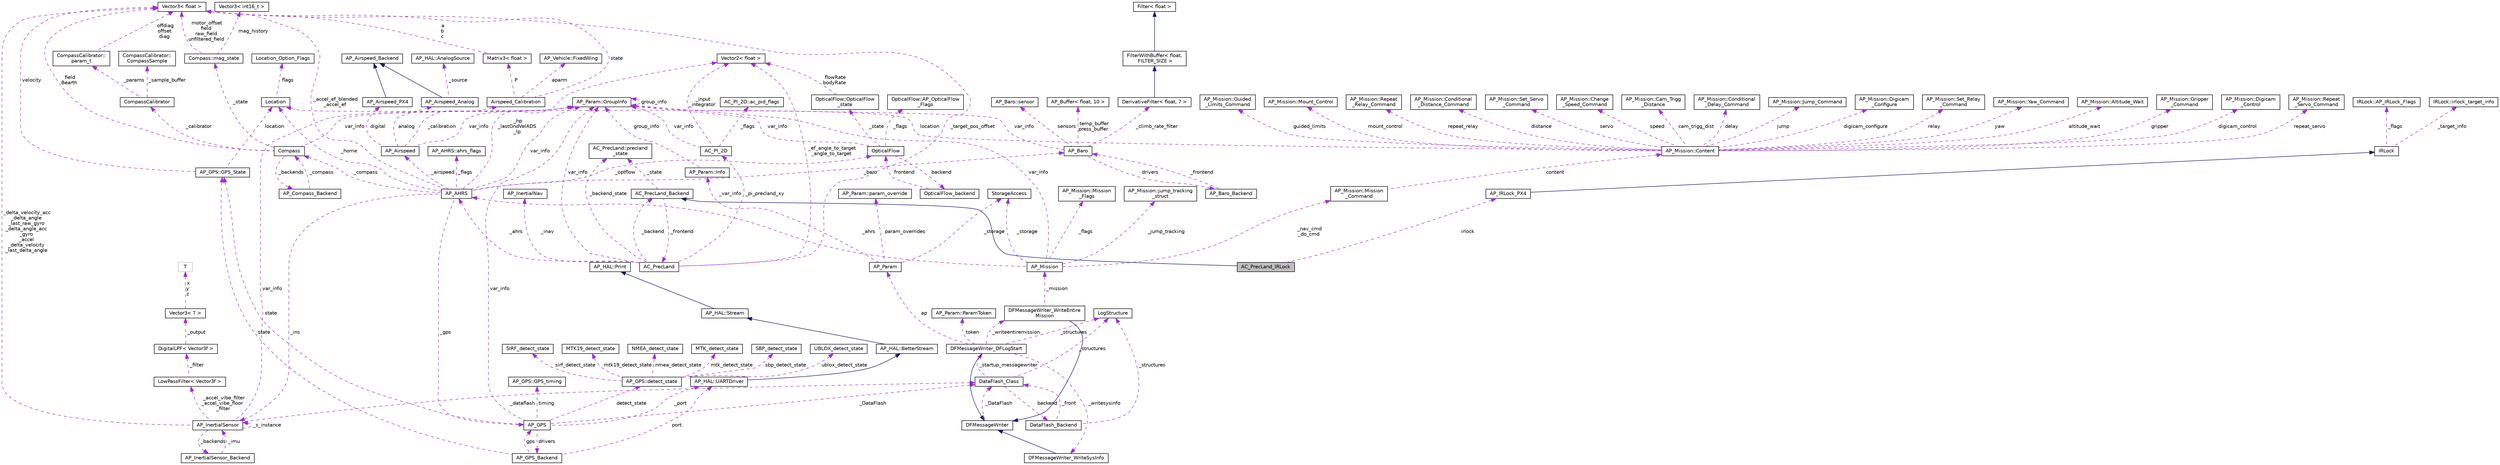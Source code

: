digraph "AC_PrecLand_IRLock"
{
 // INTERACTIVE_SVG=YES
  edge [fontname="Helvetica",fontsize="10",labelfontname="Helvetica",labelfontsize="10"];
  node [fontname="Helvetica",fontsize="10",shape=record];
  Node1 [label="AC_PrecLand_IRLock",height=0.2,width=0.4,color="black", fillcolor="grey75", style="filled", fontcolor="black"];
  Node2 -> Node1 [dir="back",color="midnightblue",fontsize="10",style="solid",fontname="Helvetica"];
  Node2 [label="AC_PrecLand_Backend",height=0.2,width=0.4,color="black", fillcolor="white", style="filled",URL="$classAC__PrecLand__Backend.html",tooltip="-*- tab-width: 4; Mode: C++; c-basic-offset: 4; indent-tabs-mode: nil -*- "];
  Node3 -> Node2 [dir="back",color="darkorchid3",fontsize="10",style="dashed",label=" _frontend" ,fontname="Helvetica"];
  Node3 [label="AC_PrecLand",height=0.2,width=0.4,color="black", fillcolor="white", style="filled",URL="$classAC__PrecLand.html"];
  Node2 -> Node3 [dir="back",color="darkorchid3",fontsize="10",style="dashed",label=" _backend" ,fontname="Helvetica"];
  Node4 -> Node3 [dir="back",color="darkorchid3",fontsize="10",style="dashed",label=" _pi_precland_xy" ,fontname="Helvetica"];
  Node4 [label="AC_PI_2D",height=0.2,width=0.4,color="black", fillcolor="white", style="filled",URL="$classAC__PI__2D.html",tooltip="Copter PID control class. "];
  Node5 -> Node4 [dir="back",color="darkorchid3",fontsize="10",style="dashed",label=" _flags" ,fontname="Helvetica"];
  Node5 [label="AC_PI_2D::ac_pid_flags",height=0.2,width=0.4,color="black", fillcolor="white", style="filled",URL="$structAC__PI__2D_1_1ac__pid__flags.html"];
  Node6 -> Node4 [dir="back",color="darkorchid3",fontsize="10",style="dashed",label=" var_info" ,fontname="Helvetica"];
  Node6 [label="AP_Param::GroupInfo",height=0.2,width=0.4,color="black", fillcolor="white", style="filled",URL="$structAP__Param_1_1GroupInfo.html"];
  Node6 -> Node6 [dir="back",color="darkorchid3",fontsize="10",style="dashed",label=" group_info" ,fontname="Helvetica"];
  Node7 -> Node4 [dir="back",color="darkorchid3",fontsize="10",style="dashed",label=" _input\n_integrator" ,fontname="Helvetica"];
  Node7 [label="Vector2\< float \>",height=0.2,width=0.4,color="black", fillcolor="white", style="filled",URL="$structVector2.html"];
  Node6 -> Node3 [dir="back",color="darkorchid3",fontsize="10",style="dashed",label=" var_info" ,fontname="Helvetica"];
  Node8 -> Node3 [dir="back",color="darkorchid3",fontsize="10",style="dashed",label=" _target_pos_offset" ,fontname="Helvetica"];
  Node8 [label="Vector3\< float \>",height=0.2,width=0.4,color="black", fillcolor="white", style="filled",URL="$classVector3.html"];
  Node7 -> Node3 [dir="back",color="darkorchid3",fontsize="10",style="dashed",label=" _ef_angle_to_target\n_angle_to_target" ,fontname="Helvetica"];
  Node9 -> Node3 [dir="back",color="darkorchid3",fontsize="10",style="dashed",label=" _backend_state" ,fontname="Helvetica"];
  Node9 [label="AC_PrecLand::precland\l_state",height=0.2,width=0.4,color="black", fillcolor="white", style="filled",URL="$structAC__PrecLand_1_1precland__state.html"];
  Node10 -> Node3 [dir="back",color="darkorchid3",fontsize="10",style="dashed",label=" _ahrs" ,fontname="Helvetica"];
  Node10 [label="AP_AHRS",height=0.2,width=0.4,color="black", fillcolor="white", style="filled",URL="$classAP__AHRS.html"];
  Node11 -> Node10 [dir="back",color="darkorchid3",fontsize="10",style="dashed",label=" _flags" ,fontname="Helvetica"];
  Node11 [label="AP_AHRS::ahrs_flags",height=0.2,width=0.4,color="black", fillcolor="white", style="filled",URL="$structAP__AHRS_1_1ahrs__flags.html"];
  Node12 -> Node10 [dir="back",color="darkorchid3",fontsize="10",style="dashed",label=" _baro" ,fontname="Helvetica"];
  Node12 [label="AP_Baro",height=0.2,width=0.4,color="black", fillcolor="white", style="filled",URL="$classAP__Baro.html"];
  Node13 -> Node12 [dir="back",color="darkorchid3",fontsize="10",style="dashed",label=" sensors" ,fontname="Helvetica"];
  Node13 [label="AP_Baro::sensor",height=0.2,width=0.4,color="black", fillcolor="white", style="filled",URL="$structAP__Baro_1_1sensor.html"];
  Node14 -> Node12 [dir="back",color="darkorchid3",fontsize="10",style="dashed",label=" temp_buffer\npress_buffer" ,fontname="Helvetica"];
  Node14 [label="AP_Buffer\< float, 10 \>",height=0.2,width=0.4,color="black", fillcolor="white", style="filled",URL="$classAP__Buffer.html"];
  Node15 -> Node12 [dir="back",color="darkorchid3",fontsize="10",style="dashed",label=" _climb_rate_filter" ,fontname="Helvetica"];
  Node15 [label="DerivativeFilter\< float, 7 \>",height=0.2,width=0.4,color="black", fillcolor="white", style="filled",URL="$classDerivativeFilter.html"];
  Node16 -> Node15 [dir="back",color="midnightblue",fontsize="10",style="solid",fontname="Helvetica"];
  Node16 [label="FilterWithBuffer\< float,\l FILTER_SIZE \>",height=0.2,width=0.4,color="black", fillcolor="white", style="filled",URL="$classFilterWithBuffer.html"];
  Node17 -> Node16 [dir="back",color="midnightblue",fontsize="10",style="solid",fontname="Helvetica"];
  Node17 [label="Filter\< float \>",height=0.2,width=0.4,color="black", fillcolor="white", style="filled",URL="$classFilter.html"];
  Node6 -> Node12 [dir="back",color="darkorchid3",fontsize="10",style="dashed",label=" var_info" ,fontname="Helvetica"];
  Node18 -> Node12 [dir="back",color="darkorchid3",fontsize="10",style="dashed",label=" drivers" ,fontname="Helvetica"];
  Node18 [label="AP_Baro_Backend",height=0.2,width=0.4,color="black", fillcolor="white", style="filled",URL="$classAP__Baro__Backend.html",tooltip="-*- tab-width: 4; Mode: C++; c-basic-offset: 4; indent-tabs-mode: nil -*- "];
  Node12 -> Node18 [dir="back",color="darkorchid3",fontsize="10",style="dashed",label=" _frontend" ,fontname="Helvetica"];
  Node19 -> Node10 [dir="back",color="darkorchid3",fontsize="10",style="dashed",label=" _optflow" ,fontname="Helvetica"];
  Node19 [label="OpticalFlow",height=0.2,width=0.4,color="black", fillcolor="white", style="filled",URL="$classOpticalFlow.html"];
  Node6 -> Node19 [dir="back",color="darkorchid3",fontsize="10",style="dashed",label=" var_info" ,fontname="Helvetica"];
  Node20 -> Node19 [dir="back",color="darkorchid3",fontsize="10",style="dashed",label=" _state" ,fontname="Helvetica"];
  Node20 [label="OpticalFlow::OpticalFlow\l_state",height=0.2,width=0.4,color="black", fillcolor="white", style="filled",URL="$structOpticalFlow_1_1OpticalFlow__state.html"];
  Node7 -> Node20 [dir="back",color="darkorchid3",fontsize="10",style="dashed",label=" flowRate\nbodyRate" ,fontname="Helvetica"];
  Node21 -> Node19 [dir="back",color="darkorchid3",fontsize="10",style="dashed",label=" backend" ,fontname="Helvetica"];
  Node21 [label="OpticalFlow_backend",height=0.2,width=0.4,color="black", fillcolor="white", style="filled",URL="$classOpticalFlow__backend.html"];
  Node19 -> Node21 [dir="back",color="darkorchid3",fontsize="10",style="dashed",label=" frontend" ,fontname="Helvetica"];
  Node22 -> Node19 [dir="back",color="darkorchid3",fontsize="10",style="dashed",label=" _flags" ,fontname="Helvetica"];
  Node22 [label="OpticalFlow::AP_OpticalFlow\l_Flags",height=0.2,width=0.4,color="black", fillcolor="white", style="filled",URL="$structOpticalFlow_1_1AP__OpticalFlow__Flags.html"];
  Node6 -> Node10 [dir="back",color="darkorchid3",fontsize="10",style="dashed",label=" var_info" ,fontname="Helvetica"];
  Node8 -> Node10 [dir="back",color="darkorchid3",fontsize="10",style="dashed",label=" _accel_ef_blended\n_accel_ef" ,fontname="Helvetica"];
  Node23 -> Node10 [dir="back",color="darkorchid3",fontsize="10",style="dashed",label=" _ins" ,fontname="Helvetica"];
  Node23 [label="AP_InertialSensor",height=0.2,width=0.4,color="black", fillcolor="white", style="filled",URL="$classAP__InertialSensor.html"];
  Node24 -> Node23 [dir="back",color="darkorchid3",fontsize="10",style="dashed",label=" _accel_vibe_filter\n_accel_vibe_floor\l_filter" ,fontname="Helvetica"];
  Node24 [label="LowPassFilter\< Vector3f \>",height=0.2,width=0.4,color="black", fillcolor="white", style="filled",URL="$classLowPassFilter.html"];
  Node25 -> Node24 [dir="back",color="darkorchid3",fontsize="10",style="dashed",label=" _filter" ,fontname="Helvetica"];
  Node25 [label="DigitalLPF\< Vector3f \>",height=0.2,width=0.4,color="black", fillcolor="white", style="filled",URL="$classDigitalLPF.html"];
  Node26 -> Node25 [dir="back",color="darkorchid3",fontsize="10",style="dashed",label=" _output" ,fontname="Helvetica"];
  Node26 [label="Vector3\< T \>",height=0.2,width=0.4,color="black", fillcolor="white", style="filled",URL="$classVector3.html"];
  Node27 -> Node26 [dir="back",color="darkorchid3",fontsize="10",style="dashed",label=" x\ny\nz" ,fontname="Helvetica"];
  Node27 [label="T",height=0.2,width=0.4,color="grey75", fillcolor="white", style="filled"];
  Node28 -> Node23 [dir="back",color="darkorchid3",fontsize="10",style="dashed",label=" _backends" ,fontname="Helvetica"];
  Node28 [label="AP_InertialSensor_Backend",height=0.2,width=0.4,color="black", fillcolor="white", style="filled",URL="$classAP__InertialSensor__Backend.html"];
  Node23 -> Node28 [dir="back",color="darkorchid3",fontsize="10",style="dashed",label=" _imu" ,fontname="Helvetica"];
  Node29 -> Node23 [dir="back",color="darkorchid3",fontsize="10",style="dashed",label=" _dataflash" ,fontname="Helvetica"];
  Node29 [label="DataFlash_Class",height=0.2,width=0.4,color="black", fillcolor="white", style="filled",URL="$classDataFlash__Class.html"];
  Node30 -> Node29 [dir="back",color="darkorchid3",fontsize="10",style="dashed",label=" _structures" ,fontname="Helvetica"];
  Node30 [label="LogStructure",height=0.2,width=0.4,color="black", fillcolor="white", style="filled",URL="$structLogStructure.html"];
  Node31 -> Node29 [dir="back",color="darkorchid3",fontsize="10",style="dashed",label=" backend" ,fontname="Helvetica"];
  Node31 [label="DataFlash_Backend",height=0.2,width=0.4,color="black", fillcolor="white", style="filled",URL="$classDataFlash__Backend.html"];
  Node30 -> Node31 [dir="back",color="darkorchid3",fontsize="10",style="dashed",label=" _structures" ,fontname="Helvetica"];
  Node29 -> Node31 [dir="back",color="darkorchid3",fontsize="10",style="dashed",label=" _front" ,fontname="Helvetica"];
  Node32 -> Node29 [dir="back",color="darkorchid3",fontsize="10",style="dashed",label=" _startup_messagewriter" ,fontname="Helvetica"];
  Node32 [label="DFMessageWriter_DFLogStart",height=0.2,width=0.4,color="black", fillcolor="white", style="filled",URL="$classDFMessageWriter__DFLogStart.html"];
  Node33 -> Node32 [dir="back",color="midnightblue",fontsize="10",style="solid",fontname="Helvetica"];
  Node33 [label="DFMessageWriter",height=0.2,width=0.4,color="black", fillcolor="white", style="filled",URL="$classDFMessageWriter.html"];
  Node29 -> Node33 [dir="back",color="darkorchid3",fontsize="10",style="dashed",label=" _DataFlash" ,fontname="Helvetica"];
  Node34 -> Node32 [dir="back",color="darkorchid3",fontsize="10",style="dashed",label=" _writeentiremission" ,fontname="Helvetica"];
  Node34 [label="DFMessageWriter_WriteEntire\lMission",height=0.2,width=0.4,color="black", fillcolor="white", style="filled",URL="$classDFMessageWriter__WriteEntireMission.html"];
  Node33 -> Node34 [dir="back",color="midnightblue",fontsize="10",style="solid",fontname="Helvetica"];
  Node35 -> Node34 [dir="back",color="darkorchid3",fontsize="10",style="dashed",label=" _mission" ,fontname="Helvetica"];
  Node35 [label="AP_Mission",height=0.2,width=0.4,color="black", fillcolor="white", style="filled",URL="$classAP__Mission.html",tooltip="Object managing Mission. "];
  Node36 -> Node35 [dir="back",color="darkorchid3",fontsize="10",style="dashed",label=" _storage" ,fontname="Helvetica"];
  Node36 [label="StorageAccess",height=0.2,width=0.4,color="black", fillcolor="white", style="filled",URL="$classStorageAccess.html"];
  Node37 -> Node35 [dir="back",color="darkorchid3",fontsize="10",style="dashed",label=" _nav_cmd\n_do_cmd" ,fontname="Helvetica"];
  Node37 [label="AP_Mission::Mission\l_Command",height=0.2,width=0.4,color="black", fillcolor="white", style="filled",URL="$structAP__Mission_1_1Mission__Command.html"];
  Node38 -> Node37 [dir="back",color="darkorchid3",fontsize="10",style="dashed",label=" content" ,fontname="Helvetica"];
  Node38 [label="AP_Mission::Content",height=0.2,width=0.4,color="black", fillcolor="white", style="filled",URL="$unionAP__Mission_1_1Content.html"];
  Node39 -> Node38 [dir="back",color="darkorchid3",fontsize="10",style="dashed",label=" guided_limits" ,fontname="Helvetica"];
  Node39 [label="AP_Mission::Guided\l_Limits_Command",height=0.2,width=0.4,color="black", fillcolor="white", style="filled",URL="$structAP__Mission_1_1Guided__Limits__Command.html"];
  Node40 -> Node38 [dir="back",color="darkorchid3",fontsize="10",style="dashed",label=" mount_control" ,fontname="Helvetica"];
  Node40 [label="AP_Mission::Mount_Control",height=0.2,width=0.4,color="black", fillcolor="white", style="filled",URL="$structAP__Mission_1_1Mount__Control.html"];
  Node41 -> Node38 [dir="back",color="darkorchid3",fontsize="10",style="dashed",label=" repeat_relay" ,fontname="Helvetica"];
  Node41 [label="AP_Mission::Repeat\l_Relay_Command",height=0.2,width=0.4,color="black", fillcolor="white", style="filled",URL="$structAP__Mission_1_1Repeat__Relay__Command.html"];
  Node42 -> Node38 [dir="back",color="darkorchid3",fontsize="10",style="dashed",label=" distance" ,fontname="Helvetica"];
  Node42 [label="AP_Mission::Conditional\l_Distance_Command",height=0.2,width=0.4,color="black", fillcolor="white", style="filled",URL="$structAP__Mission_1_1Conditional__Distance__Command.html"];
  Node43 -> Node38 [dir="back",color="darkorchid3",fontsize="10",style="dashed",label=" servo" ,fontname="Helvetica"];
  Node43 [label="AP_Mission::Set_Servo\l_Command",height=0.2,width=0.4,color="black", fillcolor="white", style="filled",URL="$structAP__Mission_1_1Set__Servo__Command.html"];
  Node44 -> Node38 [dir="back",color="darkorchid3",fontsize="10",style="dashed",label=" speed" ,fontname="Helvetica"];
  Node44 [label="AP_Mission::Change\l_Speed_Command",height=0.2,width=0.4,color="black", fillcolor="white", style="filled",URL="$structAP__Mission_1_1Change__Speed__Command.html"];
  Node45 -> Node38 [dir="back",color="darkorchid3",fontsize="10",style="dashed",label=" cam_trigg_dist" ,fontname="Helvetica"];
  Node45 [label="AP_Mission::Cam_Trigg\l_Distance",height=0.2,width=0.4,color="black", fillcolor="white", style="filled",URL="$structAP__Mission_1_1Cam__Trigg__Distance.html"];
  Node46 -> Node38 [dir="back",color="darkorchid3",fontsize="10",style="dashed",label=" delay" ,fontname="Helvetica"];
  Node46 [label="AP_Mission::Conditional\l_Delay_Command",height=0.2,width=0.4,color="black", fillcolor="white", style="filled",URL="$structAP__Mission_1_1Conditional__Delay__Command.html"];
  Node47 -> Node38 [dir="back",color="darkorchid3",fontsize="10",style="dashed",label=" jump" ,fontname="Helvetica"];
  Node47 [label="AP_Mission::Jump_Command",height=0.2,width=0.4,color="black", fillcolor="white", style="filled",URL="$structAP__Mission_1_1Jump__Command.html"];
  Node48 -> Node38 [dir="back",color="darkorchid3",fontsize="10",style="dashed",label=" location" ,fontname="Helvetica"];
  Node48 [label="Location",height=0.2,width=0.4,color="black", fillcolor="white", style="filled",URL="$structLocation.html"];
  Node49 -> Node48 [dir="back",color="darkorchid3",fontsize="10",style="dashed",label=" flags" ,fontname="Helvetica"];
  Node49 [label="Location_Option_Flags",height=0.2,width=0.4,color="black", fillcolor="white", style="filled",URL="$structLocation__Option__Flags.html"];
  Node50 -> Node38 [dir="back",color="darkorchid3",fontsize="10",style="dashed",label=" digicam_configure" ,fontname="Helvetica"];
  Node50 [label="AP_Mission::Digicam\l_Configure",height=0.2,width=0.4,color="black", fillcolor="white", style="filled",URL="$structAP__Mission_1_1Digicam__Configure.html"];
  Node51 -> Node38 [dir="back",color="darkorchid3",fontsize="10",style="dashed",label=" relay" ,fontname="Helvetica"];
  Node51 [label="AP_Mission::Set_Relay\l_Command",height=0.2,width=0.4,color="black", fillcolor="white", style="filled",URL="$structAP__Mission_1_1Set__Relay__Command.html"];
  Node52 -> Node38 [dir="back",color="darkorchid3",fontsize="10",style="dashed",label=" yaw" ,fontname="Helvetica"];
  Node52 [label="AP_Mission::Yaw_Command",height=0.2,width=0.4,color="black", fillcolor="white", style="filled",URL="$structAP__Mission_1_1Yaw__Command.html"];
  Node53 -> Node38 [dir="back",color="darkorchid3",fontsize="10",style="dashed",label=" altitude_wait" ,fontname="Helvetica"];
  Node53 [label="AP_Mission::Altitude_Wait",height=0.2,width=0.4,color="black", fillcolor="white", style="filled",URL="$structAP__Mission_1_1Altitude__Wait.html"];
  Node54 -> Node38 [dir="back",color="darkorchid3",fontsize="10",style="dashed",label=" gripper" ,fontname="Helvetica"];
  Node54 [label="AP_Mission::Gripper\l_Command",height=0.2,width=0.4,color="black", fillcolor="white", style="filled",URL="$structAP__Mission_1_1Gripper__Command.html"];
  Node55 -> Node38 [dir="back",color="darkorchid3",fontsize="10",style="dashed",label=" digicam_control" ,fontname="Helvetica"];
  Node55 [label="AP_Mission::Digicam\l_Control",height=0.2,width=0.4,color="black", fillcolor="white", style="filled",URL="$structAP__Mission_1_1Digicam__Control.html"];
  Node56 -> Node38 [dir="back",color="darkorchid3",fontsize="10",style="dashed",label=" repeat_servo" ,fontname="Helvetica"];
  Node56 [label="AP_Mission::Repeat\l_Servo_Command",height=0.2,width=0.4,color="black", fillcolor="white", style="filled",URL="$structAP__Mission_1_1Repeat__Servo__Command.html"];
  Node6 -> Node35 [dir="back",color="darkorchid3",fontsize="10",style="dashed",label=" var_info" ,fontname="Helvetica"];
  Node57 -> Node35 [dir="back",color="darkorchid3",fontsize="10",style="dashed",label=" _flags" ,fontname="Helvetica"];
  Node57 [label="AP_Mission::Mission\l_Flags",height=0.2,width=0.4,color="black", fillcolor="white", style="filled",URL="$structAP__Mission_1_1Mission__Flags.html"];
  Node10 -> Node35 [dir="back",color="darkorchid3",fontsize="10",style="dashed",label=" _ahrs" ,fontname="Helvetica"];
  Node58 -> Node35 [dir="back",color="darkorchid3",fontsize="10",style="dashed",label=" _jump_tracking" ,fontname="Helvetica"];
  Node58 [label="AP_Mission::jump_tracking\l_struct",height=0.2,width=0.4,color="black", fillcolor="white", style="filled",URL="$structAP__Mission_1_1jump__tracking__struct.html"];
  Node59 -> Node32 [dir="back",color="darkorchid3",fontsize="10",style="dashed",label=" _writesysinfo" ,fontname="Helvetica"];
  Node59 [label="DFMessageWriter_WriteSysInfo",height=0.2,width=0.4,color="black", fillcolor="white", style="filled",URL="$classDFMessageWriter__WriteSysInfo.html"];
  Node33 -> Node59 [dir="back",color="midnightblue",fontsize="10",style="solid",fontname="Helvetica"];
  Node60 -> Node32 [dir="back",color="darkorchid3",fontsize="10",style="dashed",label=" token" ,fontname="Helvetica"];
  Node60 [label="AP_Param::ParamToken",height=0.2,width=0.4,color="black", fillcolor="white", style="filled",URL="$structAP__Param_1_1ParamToken.html"];
  Node30 -> Node32 [dir="back",color="darkorchid3",fontsize="10",style="dashed",label=" _structures" ,fontname="Helvetica"];
  Node61 -> Node32 [dir="back",color="darkorchid3",fontsize="10",style="dashed",label=" ap" ,fontname="Helvetica"];
  Node61 [label="AP_Param",height=0.2,width=0.4,color="black", fillcolor="white", style="filled",URL="$classAP__Param.html"];
  Node36 -> Node61 [dir="back",color="darkorchid3",fontsize="10",style="dashed",label=" _storage" ,fontname="Helvetica"];
  Node62 -> Node61 [dir="back",color="darkorchid3",fontsize="10",style="dashed",label=" _var_info" ,fontname="Helvetica"];
  Node62 [label="AP_Param::Info",height=0.2,width=0.4,color="black", fillcolor="white", style="filled",URL="$structAP__Param_1_1Info.html"];
  Node6 -> Node62 [dir="back",color="darkorchid3",fontsize="10",style="dashed",label=" group_info" ,fontname="Helvetica"];
  Node63 -> Node61 [dir="back",color="darkorchid3",fontsize="10",style="dashed",label=" param_overrides" ,fontname="Helvetica"];
  Node63 [label="AP_Param::param_override",height=0.2,width=0.4,color="black", fillcolor="white", style="filled",URL="$structAP__Param_1_1param__override.html"];
  Node6 -> Node23 [dir="back",color="darkorchid3",fontsize="10",style="dashed",label=" var_info" ,fontname="Helvetica"];
  Node23 -> Node23 [dir="back",color="darkorchid3",fontsize="10",style="dashed",label=" _s_instance" ,fontname="Helvetica"];
  Node8 -> Node23 [dir="back",color="darkorchid3",fontsize="10",style="dashed",label=" _delta_velocity_acc\n_delta_angle\n_last_raw_gyro\n_delta_angle_acc\n_gyro\n_accel\n_delta_velocity\n_last_delta_angle" ,fontname="Helvetica"];
  Node64 -> Node10 [dir="back",color="darkorchid3",fontsize="10",style="dashed",label=" _airspeed" ,fontname="Helvetica"];
  Node64 [label="AP_Airspeed",height=0.2,width=0.4,color="black", fillcolor="white", style="filled",URL="$classAP__Airspeed.html"];
  Node65 -> Node64 [dir="back",color="darkorchid3",fontsize="10",style="dashed",label=" analog" ,fontname="Helvetica"];
  Node65 [label="AP_Airspeed_Analog",height=0.2,width=0.4,color="black", fillcolor="white", style="filled",URL="$classAP__Airspeed__Analog.html",tooltip="-*- tab-width: 4; Mode: C++; c-basic-offset: 4; indent-tabs-mode: nil -*- "];
  Node66 -> Node65 [dir="back",color="midnightblue",fontsize="10",style="solid",fontname="Helvetica"];
  Node66 [label="AP_Airspeed_Backend",height=0.2,width=0.4,color="black", fillcolor="white", style="filled",URL="$classAP__Airspeed__Backend.html",tooltip="-*- tab-width: 4; Mode: C++; c-basic-offset: 4; indent-tabs-mode: nil -*- "];
  Node67 -> Node65 [dir="back",color="darkorchid3",fontsize="10",style="dashed",label=" _source" ,fontname="Helvetica"];
  Node67 [label="AP_HAL::AnalogSource",height=0.2,width=0.4,color="black", fillcolor="white", style="filled",URL="$classAP__HAL_1_1AnalogSource.html"];
  Node6 -> Node64 [dir="back",color="darkorchid3",fontsize="10",style="dashed",label=" var_info" ,fontname="Helvetica"];
  Node68 -> Node64 [dir="back",color="darkorchid3",fontsize="10",style="dashed",label=" digital" ,fontname="Helvetica"];
  Node68 [label="AP_Airspeed_PX4",height=0.2,width=0.4,color="black", fillcolor="white", style="filled",URL="$classAP__Airspeed__PX4.html",tooltip="-*- tab-width: 4; Mode: C++; c-basic-offset: 4; indent-tabs-mode: nil -*- "];
  Node66 -> Node68 [dir="back",color="midnightblue",fontsize="10",style="solid",fontname="Helvetica"];
  Node69 -> Node64 [dir="back",color="darkorchid3",fontsize="10",style="dashed",label=" _calibration" ,fontname="Helvetica"];
  Node69 [label="Airspeed_Calibration",height=0.2,width=0.4,color="black", fillcolor="white", style="filled",URL="$classAirspeed__Calibration.html",tooltip="-*- tab-width: 4; Mode: C++; c-basic-offset: 4; indent-tabs-mode: nil -*- "];
  Node70 -> Node69 [dir="back",color="darkorchid3",fontsize="10",style="dashed",label=" P" ,fontname="Helvetica"];
  Node70 [label="Matrix3\< float \>",height=0.2,width=0.4,color="black", fillcolor="white", style="filled",URL="$classMatrix3.html"];
  Node8 -> Node70 [dir="back",color="darkorchid3",fontsize="10",style="dashed",label=" a\nb\nc" ,fontname="Helvetica"];
  Node8 -> Node69 [dir="back",color="darkorchid3",fontsize="10",style="dashed",label=" state" ,fontname="Helvetica"];
  Node71 -> Node69 [dir="back",color="darkorchid3",fontsize="10",style="dashed",label=" aparm" ,fontname="Helvetica"];
  Node71 [label="AP_Vehicle::FixedWing",height=0.2,width=0.4,color="black", fillcolor="white", style="filled",URL="$structAP__Vehicle_1_1FixedWing.html"];
  Node7 -> Node10 [dir="back",color="darkorchid3",fontsize="10",style="dashed",label=" _hp\n_lastGndVelADS\n_lp" ,fontname="Helvetica"];
  Node72 -> Node10 [dir="back",color="darkorchid3",fontsize="10",style="dashed",label=" _gps" ,fontname="Helvetica"];
  Node72 [label="AP_GPS",height=0.2,width=0.4,color="black", fillcolor="white", style="filled",URL="$classAP__GPS.html"];
  Node73 -> Node72 [dir="back",color="darkorchid3",fontsize="10",style="dashed",label=" detect_state" ,fontname="Helvetica"];
  Node73 [label="AP_GPS::detect_state",height=0.2,width=0.4,color="black", fillcolor="white", style="filled",URL="$structAP__GPS_1_1detect__state.html"];
  Node74 -> Node73 [dir="back",color="darkorchid3",fontsize="10",style="dashed",label=" sbp_detect_state" ,fontname="Helvetica"];
  Node74 [label="SBP_detect_state",height=0.2,width=0.4,color="black", fillcolor="white", style="filled",URL="$structSBP__detect__state.html"];
  Node75 -> Node73 [dir="back",color="darkorchid3",fontsize="10",style="dashed",label=" ublox_detect_state" ,fontname="Helvetica"];
  Node75 [label="UBLOX_detect_state",height=0.2,width=0.4,color="black", fillcolor="white", style="filled",URL="$structUBLOX__detect__state.html"];
  Node76 -> Node73 [dir="back",color="darkorchid3",fontsize="10",style="dashed",label=" sirf_detect_state" ,fontname="Helvetica"];
  Node76 [label="SIRF_detect_state",height=0.2,width=0.4,color="black", fillcolor="white", style="filled",URL="$structSIRF__detect__state.html"];
  Node77 -> Node73 [dir="back",color="darkorchid3",fontsize="10",style="dashed",label=" mtk19_detect_state" ,fontname="Helvetica"];
  Node77 [label="MTK19_detect_state",height=0.2,width=0.4,color="black", fillcolor="white", style="filled",URL="$structMTK19__detect__state.html"];
  Node78 -> Node73 [dir="back",color="darkorchid3",fontsize="10",style="dashed",label=" nmea_detect_state" ,fontname="Helvetica"];
  Node78 [label="NMEA_detect_state",height=0.2,width=0.4,color="black", fillcolor="white", style="filled",URL="$structNMEA__detect__state.html"];
  Node79 -> Node73 [dir="back",color="darkorchid3",fontsize="10",style="dashed",label=" mtk_detect_state" ,fontname="Helvetica"];
  Node79 [label="MTK_detect_state",height=0.2,width=0.4,color="black", fillcolor="white", style="filled",URL="$structMTK__detect__state.html"];
  Node80 -> Node72 [dir="back",color="darkorchid3",fontsize="10",style="dashed",label=" timing" ,fontname="Helvetica"];
  Node80 [label="AP_GPS::GPS_timing",height=0.2,width=0.4,color="black", fillcolor="white", style="filled",URL="$structAP__GPS_1_1GPS__timing.html"];
  Node81 -> Node72 [dir="back",color="darkorchid3",fontsize="10",style="dashed",label=" drivers" ,fontname="Helvetica"];
  Node81 [label="AP_GPS_Backend",height=0.2,width=0.4,color="black", fillcolor="white", style="filled",URL="$classAP__GPS__Backend.html"];
  Node82 -> Node81 [dir="back",color="darkorchid3",fontsize="10",style="dashed",label=" port" ,fontname="Helvetica"];
  Node82 [label="AP_HAL::UARTDriver",height=0.2,width=0.4,color="black", fillcolor="white", style="filled",URL="$classAP__HAL_1_1UARTDriver.html"];
  Node83 -> Node82 [dir="back",color="midnightblue",fontsize="10",style="solid",fontname="Helvetica"];
  Node83 [label="AP_HAL::BetterStream",height=0.2,width=0.4,color="black", fillcolor="white", style="filled",URL="$classAP__HAL_1_1BetterStream.html"];
  Node84 -> Node83 [dir="back",color="midnightblue",fontsize="10",style="solid",fontname="Helvetica"];
  Node84 [label="AP_HAL::Stream",height=0.2,width=0.4,color="black", fillcolor="white", style="filled",URL="$classAP__HAL_1_1Stream.html"];
  Node85 -> Node84 [dir="back",color="midnightblue",fontsize="10",style="solid",fontname="Helvetica"];
  Node85 [label="AP_HAL::Print",height=0.2,width=0.4,color="black", fillcolor="white", style="filled",URL="$classAP__HAL_1_1Print.html"];
  Node72 -> Node81 [dir="back",color="darkorchid3",fontsize="10",style="dashed",label=" gps" ,fontname="Helvetica"];
  Node86 -> Node81 [dir="back",color="darkorchid3",fontsize="10",style="dashed",label=" state" ,fontname="Helvetica"];
  Node86 [label="AP_GPS::GPS_State",height=0.2,width=0.4,color="black", fillcolor="white", style="filled",URL="$structAP__GPS_1_1GPS__State.html"];
  Node8 -> Node86 [dir="back",color="darkorchid3",fontsize="10",style="dashed",label=" velocity" ,fontname="Helvetica"];
  Node48 -> Node86 [dir="back",color="darkorchid3",fontsize="10",style="dashed",label=" location" ,fontname="Helvetica"];
  Node29 -> Node72 [dir="back",color="darkorchid3",fontsize="10",style="dashed",label=" _DataFlash" ,fontname="Helvetica"];
  Node82 -> Node72 [dir="back",color="darkorchid3",fontsize="10",style="dashed",label=" _port" ,fontname="Helvetica"];
  Node6 -> Node72 [dir="back",color="darkorchid3",fontsize="10",style="dashed",label=" var_info" ,fontname="Helvetica"];
  Node86 -> Node72 [dir="back",color="darkorchid3",fontsize="10",style="dashed",label=" state" ,fontname="Helvetica"];
  Node48 -> Node10 [dir="back",color="darkorchid3",fontsize="10",style="dashed",label=" _home" ,fontname="Helvetica"];
  Node87 -> Node10 [dir="back",color="darkorchid3",fontsize="10",style="dashed",label=" _compass" ,fontname="Helvetica"];
  Node87 [label="Compass",height=0.2,width=0.4,color="black", fillcolor="white", style="filled",URL="$classCompass.html"];
  Node6 -> Node87 [dir="back",color="darkorchid3",fontsize="10",style="dashed",label=" var_info" ,fontname="Helvetica"];
  Node8 -> Node87 [dir="back",color="darkorchid3",fontsize="10",style="dashed",label=" field\nBearth" ,fontname="Helvetica"];
  Node88 -> Node87 [dir="back",color="darkorchid3",fontsize="10",style="dashed",label=" _calibrator" ,fontname="Helvetica"];
  Node88 [label="CompassCalibrator",height=0.2,width=0.4,color="black", fillcolor="white", style="filled",URL="$classCompassCalibrator.html"];
  Node89 -> Node88 [dir="back",color="darkorchid3",fontsize="10",style="dashed",label=" _params" ,fontname="Helvetica"];
  Node89 [label="CompassCalibrator::\lparam_t",height=0.2,width=0.4,color="black", fillcolor="white", style="filled",URL="$classCompassCalibrator_1_1param__t.html"];
  Node8 -> Node89 [dir="back",color="darkorchid3",fontsize="10",style="dashed",label=" offdiag\noffset\ndiag" ,fontname="Helvetica"];
  Node90 -> Node88 [dir="back",color="darkorchid3",fontsize="10",style="dashed",label=" _sample_buffer" ,fontname="Helvetica"];
  Node90 [label="CompassCalibrator::\lCompassSample",height=0.2,width=0.4,color="black", fillcolor="white", style="filled",URL="$classCompassCalibrator_1_1CompassSample.html"];
  Node91 -> Node87 [dir="back",color="darkorchid3",fontsize="10",style="dashed",label=" _backends" ,fontname="Helvetica"];
  Node91 [label="AP_Compass_Backend",height=0.2,width=0.4,color="black", fillcolor="white", style="filled",URL="$classAP__Compass__Backend.html"];
  Node87 -> Node91 [dir="back",color="darkorchid3",fontsize="10",style="dashed",label=" _compass" ,fontname="Helvetica"];
  Node92 -> Node87 [dir="back",color="darkorchid3",fontsize="10",style="dashed",label=" _state" ,fontname="Helvetica"];
  Node92 [label="Compass::mag_state",height=0.2,width=0.4,color="black", fillcolor="white", style="filled",URL="$structCompass_1_1mag__state.html"];
  Node8 -> Node92 [dir="back",color="darkorchid3",fontsize="10",style="dashed",label=" motor_offset\nfield\nraw_field\nunfiltered_field" ,fontname="Helvetica"];
  Node93 -> Node92 [dir="back",color="darkorchid3",fontsize="10",style="dashed",label=" mag_history" ,fontname="Helvetica"];
  Node93 [label="Vector3\< int16_t \>",height=0.2,width=0.4,color="black", fillcolor="white", style="filled",URL="$classVector3.html"];
  Node94 -> Node3 [dir="back",color="darkorchid3",fontsize="10",style="dashed",label=" _inav" ,fontname="Helvetica"];
  Node94 [label="AP_InertialNav",height=0.2,width=0.4,color="black", fillcolor="white", style="filled",URL="$classAP__InertialNav.html",tooltip="-*- tab-width: 4; Mode: C++; c-basic-offset: 4; indent-tabs-mode: nil -*- "];
  Node9 -> Node2 [dir="back",color="darkorchid3",fontsize="10",style="dashed",label=" _state" ,fontname="Helvetica"];
  Node95 -> Node1 [dir="back",color="darkorchid3",fontsize="10",style="dashed",label=" irlock" ,fontname="Helvetica"];
  Node95 [label="AP_IRLock_PX4",height=0.2,width=0.4,color="black", fillcolor="white", style="filled",URL="$classAP__IRLock__PX4.html"];
  Node96 -> Node95 [dir="back",color="midnightblue",fontsize="10",style="solid",fontname="Helvetica"];
  Node96 [label="IRLock",height=0.2,width=0.4,color="black", fillcolor="white", style="filled",URL="$classIRLock.html"];
  Node97 -> Node96 [dir="back",color="darkorchid3",fontsize="10",style="dashed",label=" _target_info" ,fontname="Helvetica"];
  Node97 [label="IRLock::irlock_target_info",height=0.2,width=0.4,color="black", fillcolor="white", style="filled",URL="$structIRLock_1_1irlock__target__info.html"];
  Node98 -> Node96 [dir="back",color="darkorchid3",fontsize="10",style="dashed",label=" _flags" ,fontname="Helvetica"];
  Node98 [label="IRLock::AP_IRLock_Flags",height=0.2,width=0.4,color="black", fillcolor="white", style="filled",URL="$structIRLock_1_1AP__IRLock__Flags.html"];
}
